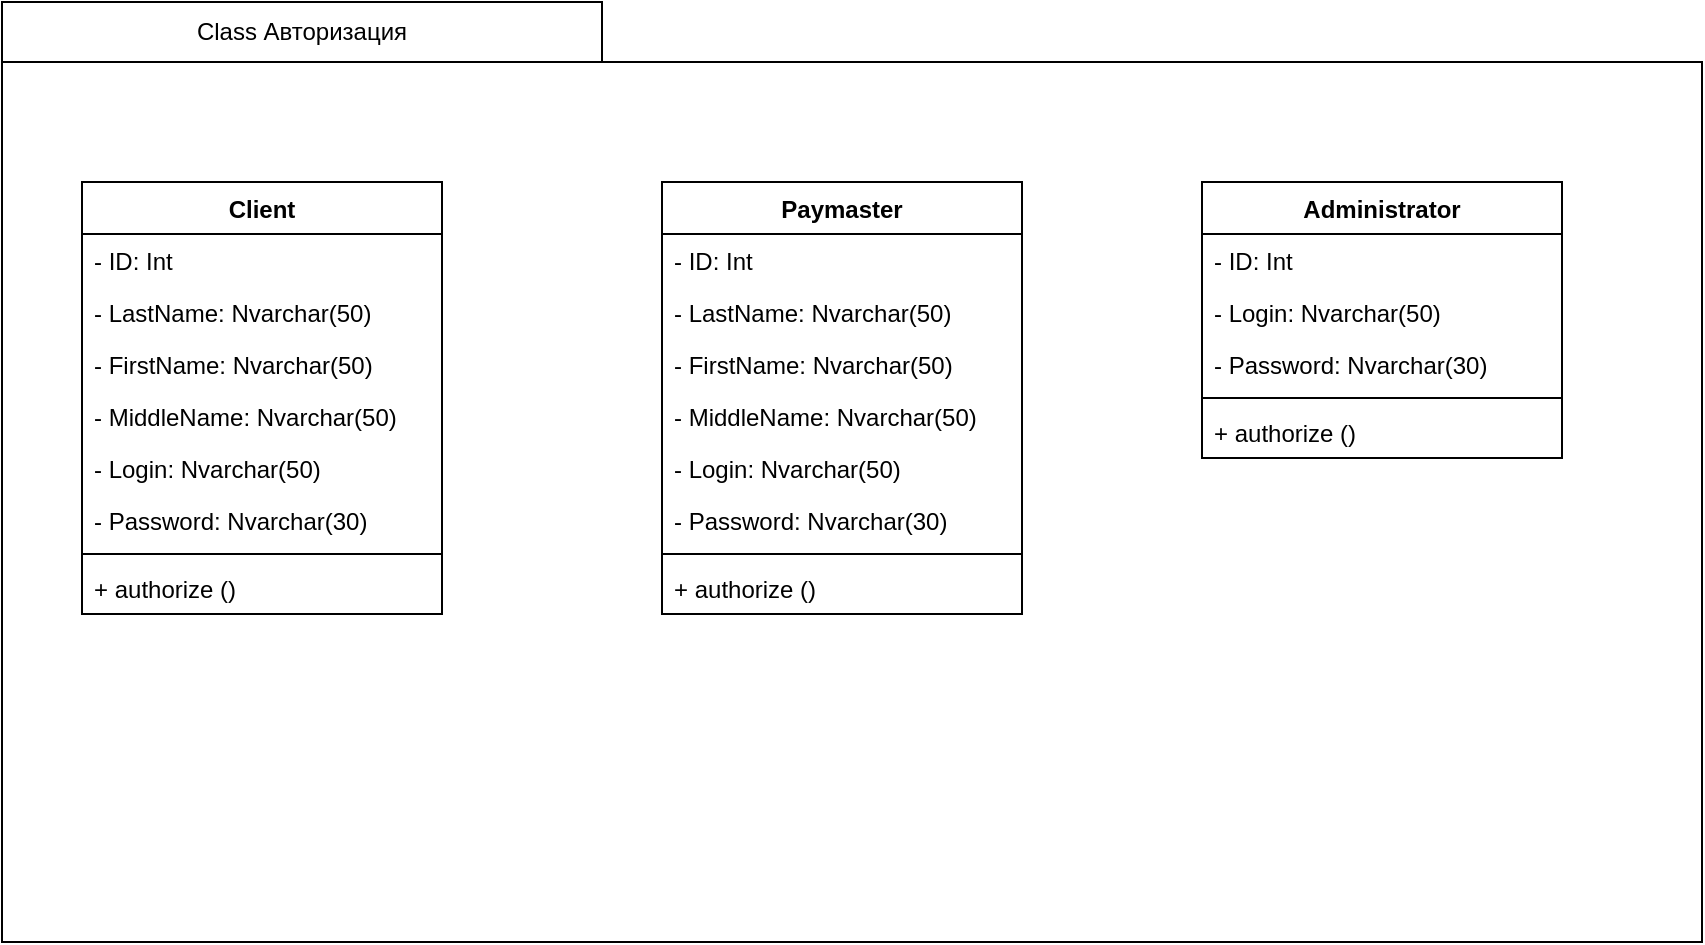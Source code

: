 <mxfile version="14.6.12" type="device"><diagram id="C5RBs43oDa-KdzZeNtuy" name="Page-1"><mxGraphModel dx="1422" dy="737" grid="1" gridSize="10" guides="1" tooltips="1" connect="1" arrows="1" fold="1" page="0" pageScale="1" pageWidth="827" pageHeight="1169" math="0" shadow="0"><root><mxCell id="WIyWlLk6GJQsqaUBKTNV-0"/><mxCell id="WIyWlLk6GJQsqaUBKTNV-1" parent="WIyWlLk6GJQsqaUBKTNV-0"/><mxCell id="0RgbrAkz799IvN_o1lpZ-0" value="package" style="shape=folder;fontStyle=1;spacingTop=10;tabWidth=300;tabHeight=30;tabPosition=left;html=1;shadow=0;labelBackgroundColor=none;sketch=0;gradientColor=none;backgroundOutline=0;noLabel=1;fontColor=none;labelBorderColor=none;" vertex="1" parent="WIyWlLk6GJQsqaUBKTNV-1"><mxGeometry x="90" y="120" width="850" height="470" as="geometry"/></mxCell><mxCell id="0RgbrAkz799IvN_o1lpZ-24" value="Class Авторизация" style="text;html=1;strokeColor=none;fillColor=none;align=center;verticalAlign=middle;whiteSpace=wrap;rounded=0;shadow=0;labelBackgroundColor=none;sketch=0;fontColor=none;" vertex="1" parent="WIyWlLk6GJQsqaUBKTNV-1"><mxGeometry x="90" y="120" width="300" height="30" as="geometry"/></mxCell><mxCell id="0RgbrAkz799IvN_o1lpZ-52" value="Administrator" style="swimlane;fontStyle=1;align=center;verticalAlign=top;childLayout=stackLayout;horizontal=1;startSize=26;horizontalStack=0;resizeParent=1;resizeParentMax=0;resizeLast=0;collapsible=1;marginBottom=0;" vertex="1" parent="WIyWlLk6GJQsqaUBKTNV-1"><mxGeometry x="690" y="210" width="180" height="138" as="geometry"/></mxCell><mxCell id="0RgbrAkz799IvN_o1lpZ-53" value="- ID: Int" style="text;strokeColor=none;fillColor=none;align=left;verticalAlign=top;spacingLeft=4;spacingRight=4;overflow=hidden;rotatable=0;points=[[0,0.5],[1,0.5]];portConstraint=eastwest;" vertex="1" parent="0RgbrAkz799IvN_o1lpZ-52"><mxGeometry y="26" width="180" height="26" as="geometry"/></mxCell><mxCell id="0RgbrAkz799IvN_o1lpZ-57" value="- Login: Nvarchar(50)" style="text;strokeColor=none;fillColor=none;align=left;verticalAlign=top;spacingLeft=4;spacingRight=4;overflow=hidden;rotatable=0;points=[[0,0.5],[1,0.5]];portConstraint=eastwest;" vertex="1" parent="0RgbrAkz799IvN_o1lpZ-52"><mxGeometry y="52" width="180" height="26" as="geometry"/></mxCell><mxCell id="0RgbrAkz799IvN_o1lpZ-58" value="- Password: Nvarchar(30)" style="text;strokeColor=none;fillColor=none;align=left;verticalAlign=top;spacingLeft=4;spacingRight=4;overflow=hidden;rotatable=0;points=[[0,0.5],[1,0.5]];portConstraint=eastwest;" vertex="1" parent="0RgbrAkz799IvN_o1lpZ-52"><mxGeometry y="78" width="180" height="26" as="geometry"/></mxCell><mxCell id="0RgbrAkz799IvN_o1lpZ-59" value="" style="line;strokeWidth=1;fillColor=none;align=left;verticalAlign=middle;spacingTop=-1;spacingLeft=3;spacingRight=3;rotatable=0;labelPosition=right;points=[];portConstraint=eastwest;" vertex="1" parent="0RgbrAkz799IvN_o1lpZ-52"><mxGeometry y="104" width="180" height="8" as="geometry"/></mxCell><mxCell id="0RgbrAkz799IvN_o1lpZ-60" value="+ authorize ()" style="text;strokeColor=none;fillColor=none;align=left;verticalAlign=top;spacingLeft=4;spacingRight=4;overflow=hidden;rotatable=0;points=[[0,0.5],[1,0.5]];portConstraint=eastwest;" vertex="1" parent="0RgbrAkz799IvN_o1lpZ-52"><mxGeometry y="112" width="180" height="26" as="geometry"/></mxCell><mxCell id="0RgbrAkz799IvN_o1lpZ-62" value="Paymaster" style="swimlane;fontStyle=1;align=center;verticalAlign=top;childLayout=stackLayout;horizontal=1;startSize=26;horizontalStack=0;resizeParent=1;resizeParentMax=0;resizeLast=0;collapsible=1;marginBottom=0;" vertex="1" parent="WIyWlLk6GJQsqaUBKTNV-1"><mxGeometry x="420" y="210" width="180" height="216" as="geometry"/></mxCell><mxCell id="0RgbrAkz799IvN_o1lpZ-63" value="- ID: Int" style="text;strokeColor=none;fillColor=none;align=left;verticalAlign=top;spacingLeft=4;spacingRight=4;overflow=hidden;rotatable=0;points=[[0,0.5],[1,0.5]];portConstraint=eastwest;" vertex="1" parent="0RgbrAkz799IvN_o1lpZ-62"><mxGeometry y="26" width="180" height="26" as="geometry"/></mxCell><mxCell id="0RgbrAkz799IvN_o1lpZ-64" value="- LastName: Nvarchar(50)" style="text;strokeColor=none;fillColor=none;align=left;verticalAlign=top;spacingLeft=4;spacingRight=4;overflow=hidden;rotatable=0;points=[[0,0.5],[1,0.5]];portConstraint=eastwest;" vertex="1" parent="0RgbrAkz799IvN_o1lpZ-62"><mxGeometry y="52" width="180" height="26" as="geometry"/></mxCell><mxCell id="0RgbrAkz799IvN_o1lpZ-65" value="- FirstName: Nvarchar(50)" style="text;strokeColor=none;fillColor=none;align=left;verticalAlign=top;spacingLeft=4;spacingRight=4;overflow=hidden;rotatable=0;points=[[0,0.5],[1,0.5]];portConstraint=eastwest;" vertex="1" parent="0RgbrAkz799IvN_o1lpZ-62"><mxGeometry y="78" width="180" height="26" as="geometry"/></mxCell><mxCell id="0RgbrAkz799IvN_o1lpZ-66" value="- MiddleName: Nvarchar(50)" style="text;strokeColor=none;fillColor=none;align=left;verticalAlign=top;spacingLeft=4;spacingRight=4;overflow=hidden;rotatable=0;points=[[0,0.5],[1,0.5]];portConstraint=eastwest;" vertex="1" parent="0RgbrAkz799IvN_o1lpZ-62"><mxGeometry y="104" width="180" height="26" as="geometry"/></mxCell><mxCell id="0RgbrAkz799IvN_o1lpZ-67" value="- Login: Nvarchar(50)" style="text;strokeColor=none;fillColor=none;align=left;verticalAlign=top;spacingLeft=4;spacingRight=4;overflow=hidden;rotatable=0;points=[[0,0.5],[1,0.5]];portConstraint=eastwest;" vertex="1" parent="0RgbrAkz799IvN_o1lpZ-62"><mxGeometry y="130" width="180" height="26" as="geometry"/></mxCell><mxCell id="0RgbrAkz799IvN_o1lpZ-68" value="- Password: Nvarchar(30)" style="text;strokeColor=none;fillColor=none;align=left;verticalAlign=top;spacingLeft=4;spacingRight=4;overflow=hidden;rotatable=0;points=[[0,0.5],[1,0.5]];portConstraint=eastwest;" vertex="1" parent="0RgbrAkz799IvN_o1lpZ-62"><mxGeometry y="156" width="180" height="26" as="geometry"/></mxCell><mxCell id="0RgbrAkz799IvN_o1lpZ-69" value="" style="line;strokeWidth=1;fillColor=none;align=left;verticalAlign=middle;spacingTop=-1;spacingLeft=3;spacingRight=3;rotatable=0;labelPosition=right;points=[];portConstraint=eastwest;" vertex="1" parent="0RgbrAkz799IvN_o1lpZ-62"><mxGeometry y="182" width="180" height="8" as="geometry"/></mxCell><mxCell id="0RgbrAkz799IvN_o1lpZ-70" value="+ authorize ()" style="text;strokeColor=none;fillColor=none;align=left;verticalAlign=top;spacingLeft=4;spacingRight=4;overflow=hidden;rotatable=0;points=[[0,0.5],[1,0.5]];portConstraint=eastwest;" vertex="1" parent="0RgbrAkz799IvN_o1lpZ-62"><mxGeometry y="190" width="180" height="26" as="geometry"/></mxCell><mxCell id="0RgbrAkz799IvN_o1lpZ-72" value="Client" style="swimlane;fontStyle=1;align=center;verticalAlign=top;childLayout=stackLayout;horizontal=1;startSize=26;horizontalStack=0;resizeParent=1;resizeParentMax=0;resizeLast=0;collapsible=1;marginBottom=0;" vertex="1" parent="WIyWlLk6GJQsqaUBKTNV-1"><mxGeometry x="130" y="210" width="180" height="216" as="geometry"/></mxCell><mxCell id="0RgbrAkz799IvN_o1lpZ-73" value="- ID: Int" style="text;strokeColor=none;fillColor=none;align=left;verticalAlign=top;spacingLeft=4;spacingRight=4;overflow=hidden;rotatable=0;points=[[0,0.5],[1,0.5]];portConstraint=eastwest;" vertex="1" parent="0RgbrAkz799IvN_o1lpZ-72"><mxGeometry y="26" width="180" height="26" as="geometry"/></mxCell><mxCell id="0RgbrAkz799IvN_o1lpZ-74" value="- LastName: Nvarchar(50)" style="text;strokeColor=none;fillColor=none;align=left;verticalAlign=top;spacingLeft=4;spacingRight=4;overflow=hidden;rotatable=0;points=[[0,0.5],[1,0.5]];portConstraint=eastwest;" vertex="1" parent="0RgbrAkz799IvN_o1lpZ-72"><mxGeometry y="52" width="180" height="26" as="geometry"/></mxCell><mxCell id="0RgbrAkz799IvN_o1lpZ-75" value="- FirstName: Nvarchar(50)" style="text;strokeColor=none;fillColor=none;align=left;verticalAlign=top;spacingLeft=4;spacingRight=4;overflow=hidden;rotatable=0;points=[[0,0.5],[1,0.5]];portConstraint=eastwest;" vertex="1" parent="0RgbrAkz799IvN_o1lpZ-72"><mxGeometry y="78" width="180" height="26" as="geometry"/></mxCell><mxCell id="0RgbrAkz799IvN_o1lpZ-76" value="- MiddleName: Nvarchar(50)" style="text;strokeColor=none;fillColor=none;align=left;verticalAlign=top;spacingLeft=4;spacingRight=4;overflow=hidden;rotatable=0;points=[[0,0.5],[1,0.5]];portConstraint=eastwest;" vertex="1" parent="0RgbrAkz799IvN_o1lpZ-72"><mxGeometry y="104" width="180" height="26" as="geometry"/></mxCell><mxCell id="0RgbrAkz799IvN_o1lpZ-77" value="- Login: Nvarchar(50)" style="text;strokeColor=none;fillColor=none;align=left;verticalAlign=top;spacingLeft=4;spacingRight=4;overflow=hidden;rotatable=0;points=[[0,0.5],[1,0.5]];portConstraint=eastwest;" vertex="1" parent="0RgbrAkz799IvN_o1lpZ-72"><mxGeometry y="130" width="180" height="26" as="geometry"/></mxCell><mxCell id="0RgbrAkz799IvN_o1lpZ-78" value="- Password: Nvarchar(30)" style="text;strokeColor=none;fillColor=none;align=left;verticalAlign=top;spacingLeft=4;spacingRight=4;overflow=hidden;rotatable=0;points=[[0,0.5],[1,0.5]];portConstraint=eastwest;" vertex="1" parent="0RgbrAkz799IvN_o1lpZ-72"><mxGeometry y="156" width="180" height="26" as="geometry"/></mxCell><mxCell id="0RgbrAkz799IvN_o1lpZ-79" value="" style="line;strokeWidth=1;fillColor=none;align=left;verticalAlign=middle;spacingTop=-1;spacingLeft=3;spacingRight=3;rotatable=0;labelPosition=right;points=[];portConstraint=eastwest;" vertex="1" parent="0RgbrAkz799IvN_o1lpZ-72"><mxGeometry y="182" width="180" height="8" as="geometry"/></mxCell><mxCell id="0RgbrAkz799IvN_o1lpZ-80" value="+ authorize ()" style="text;strokeColor=none;fillColor=none;align=left;verticalAlign=top;spacingLeft=4;spacingRight=4;overflow=hidden;rotatable=0;points=[[0,0.5],[1,0.5]];portConstraint=eastwest;" vertex="1" parent="0RgbrAkz799IvN_o1lpZ-72"><mxGeometry y="190" width="180" height="26" as="geometry"/></mxCell></root></mxGraphModel></diagram></mxfile>